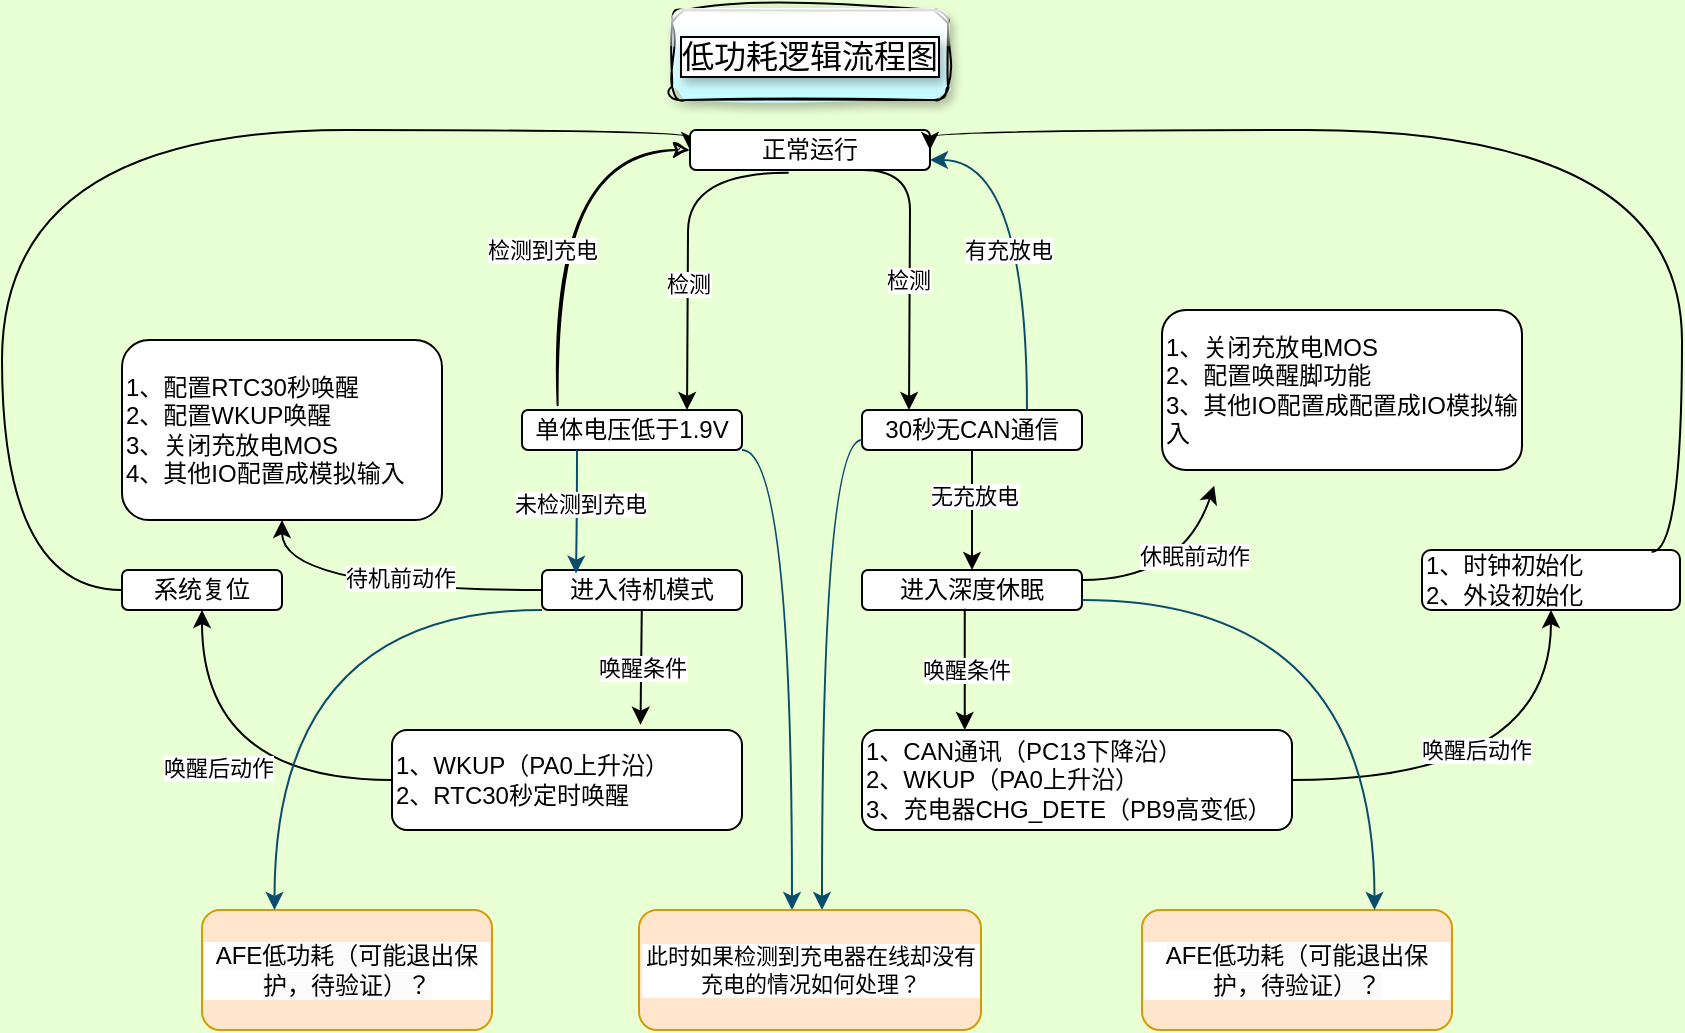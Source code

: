 <mxfile version="24.8.3" pages="2">
  <diagram name="第 1 页" id="8NltztY-eXlwmAeAeHeJ">
    <mxGraphModel dx="934" dy="478" grid="1" gridSize="15" guides="1" tooltips="1" connect="1" arrows="1" fold="1" page="1" pageScale="1" pageWidth="583" pageHeight="827" background="#E9FFD4" math="0" shadow="0">
      <root>
        <mxCell id="0" />
        <mxCell id="1" parent="0" />
        <mxCell id="qeL_J5W2RwofJ1SN4jD3-1" value="30秒无CAN通信" style="rounded=1;whiteSpace=wrap;html=1;" parent="1" vertex="1">
          <mxGeometry x="590" y="260" width="110" height="20" as="geometry" />
        </mxCell>
        <mxCell id="qeL_J5W2RwofJ1SN4jD3-52" value="低功耗逻辑流程图" style="rounded=1;whiteSpace=wrap;strokeColor=default;align=center;verticalAlign=middle;fontFamily=Comic Sans MS;fontSize=16;fontColor=default;labelBackgroundColor=default;resizable=1;fillColor=default;gradientColor=#BFFBFF;shadow=1;glass=1;labelBorderColor=default;textShadow=1;rotation=0;movable=1;rotatable=1;deletable=1;editable=1;locked=0;connectable=1;html=1;sketch=1;curveFitting=1;jiggle=2;" parent="1" vertex="1">
          <mxGeometry x="495" y="60" width="138" height="45" as="geometry" />
        </mxCell>
        <mxCell id="qeL_J5W2RwofJ1SN4jD3-5" value="单体电压低于1.9V" style="rounded=1;whiteSpace=wrap;html=1;" parent="1" vertex="1">
          <mxGeometry x="420" y="260" width="110" height="20" as="geometry" />
        </mxCell>
        <mxCell id="qeL_J5W2RwofJ1SN4jD3-6" value="" style="endArrow=classic;html=1;rounded=0;exitX=0.5;exitY=1;exitDx=0;exitDy=0;entryX=0.5;entryY=0;entryDx=0;entryDy=0;" parent="1" source="qeL_J5W2RwofJ1SN4jD3-1" target="qeL_J5W2RwofJ1SN4jD3-7" edge="1">
          <mxGeometry width="50" height="50" relative="1" as="geometry">
            <mxPoint x="530" y="420" as="sourcePoint" />
            <mxPoint x="645" y="340" as="targetPoint" />
          </mxGeometry>
        </mxCell>
        <mxCell id="qeL_J5W2RwofJ1SN4jD3-59" value="无充放电" style="edgeLabel;html=1;align=center;verticalAlign=middle;resizable=0;points=[];strokeColor=#BAC8D3;fontFamily=Helvetica;fontSize=11;fontColor=default;labelBackgroundColor=default;fillColor=#09555B;gradientColor=none;" parent="qeL_J5W2RwofJ1SN4jD3-6" vertex="1" connectable="0">
          <mxGeometry x="-0.244" y="1" relative="1" as="geometry">
            <mxPoint as="offset" />
          </mxGeometry>
        </mxCell>
        <mxCell id="qeL_J5W2RwofJ1SN4jD3-7" value="进入深度休眠" style="rounded=1;whiteSpace=wrap;html=1;" parent="1" vertex="1">
          <mxGeometry x="590" y="340" width="110" height="20" as="geometry" />
        </mxCell>
        <mxCell id="qeL_J5W2RwofJ1SN4jD3-9" value="进入待机模式" style="rounded=1;whiteSpace=wrap;html=1;" parent="1" vertex="1">
          <mxGeometry x="430" y="340" width="100" height="20" as="geometry" />
        </mxCell>
        <mxCell id="qeL_J5W2RwofJ1SN4jD3-13" value="" style="curved=1;endArrow=classic;html=1;rounded=0;exitX=1;exitY=0.25;exitDx=0;exitDy=0;entryX=0.145;entryY=1.098;entryDx=0;entryDy=0;entryPerimeter=0;" parent="1" source="qeL_J5W2RwofJ1SN4jD3-7" target="qeL_J5W2RwofJ1SN4jD3-14" edge="1">
          <mxGeometry width="50" height="50" relative="1" as="geometry">
            <mxPoint x="530" y="420" as="sourcePoint" />
            <mxPoint x="780" y="290" as="targetPoint" />
            <Array as="points">
              <mxPoint x="750" y="345" />
            </Array>
          </mxGeometry>
        </mxCell>
        <mxCell id="qeL_J5W2RwofJ1SN4jD3-27" value="休眠前动作" style="edgeLabel;html=1;align=center;verticalAlign=middle;resizable=0;points=[];" parent="qeL_J5W2RwofJ1SN4jD3-13" vertex="1" connectable="0">
          <mxGeometry x="0.273" y="-1" relative="1" as="geometry">
            <mxPoint as="offset" />
          </mxGeometry>
        </mxCell>
        <mxCell id="qeL_J5W2RwofJ1SN4jD3-14" value="1、关闭充放电MOS&lt;div&gt;2、配置唤醒脚功能&lt;/div&gt;&lt;div&gt;3、其他IO配置成配置成IO模拟输入&lt;/div&gt;" style="rounded=1;whiteSpace=wrap;html=1;align=left;" parent="1" vertex="1">
          <mxGeometry x="740" y="210" width="180" height="80" as="geometry" />
        </mxCell>
        <mxCell id="qeL_J5W2RwofJ1SN4jD3-16" value="" style="endArrow=classic;html=1;rounded=0;exitX=0.467;exitY=0.969;exitDx=0;exitDy=0;entryX=0.239;entryY=0;entryDx=0;entryDy=0;exitPerimeter=0;entryPerimeter=0;" parent="1" source="qeL_J5W2RwofJ1SN4jD3-7" target="qeL_J5W2RwofJ1SN4jD3-17" edge="1">
          <mxGeometry width="50" height="50" relative="1" as="geometry">
            <mxPoint x="645.63" y="360" as="sourcePoint" />
            <mxPoint x="644.38" y="420" as="targetPoint" />
          </mxGeometry>
        </mxCell>
        <mxCell id="qeL_J5W2RwofJ1SN4jD3-18" value="唤醒条件" style="edgeLabel;html=1;align=center;verticalAlign=middle;resizable=0;points=[];" parent="qeL_J5W2RwofJ1SN4jD3-16" vertex="1" connectable="0">
          <mxGeometry x="-0.348" y="3" relative="1" as="geometry">
            <mxPoint x="-3" y="10" as="offset" />
          </mxGeometry>
        </mxCell>
        <mxCell id="qeL_J5W2RwofJ1SN4jD3-17" value="1、CAN通讯（PC13下降沿）&lt;div&gt;2、WKUP（PA0&lt;span style=&quot;background-color: initial;&quot;&gt;上升沿&lt;/span&gt;&lt;span style=&quot;background-color: initial;&quot;&gt;）&lt;/span&gt;&lt;/div&gt;&lt;div&gt;3、&lt;span style=&quot;background-color: initial;&quot;&gt;充电器&lt;/span&gt;&lt;span style=&quot;background-color: initial;&quot;&gt;CHG_DETE（PB9高变低）&lt;/span&gt;&lt;/div&gt;" style="rounded=1;whiteSpace=wrap;html=1;align=left;" parent="1" vertex="1">
          <mxGeometry x="590" y="420" width="215" height="50" as="geometry" />
        </mxCell>
        <mxCell id="qeL_J5W2RwofJ1SN4jD3-19" value="" style="endArrow=classic;html=1;rounded=0;entryX=0.71;entryY=-0.053;entryDx=0;entryDy=0;entryPerimeter=0;" parent="1" source="qeL_J5W2RwofJ1SN4jD3-9" target="qeL_J5W2RwofJ1SN4jD3-21" edge="1">
          <mxGeometry width="50" height="50" relative="1" as="geometry">
            <mxPoint x="474.5" y="360" as="sourcePoint" />
            <mxPoint x="474.5" y="421" as="targetPoint" />
          </mxGeometry>
        </mxCell>
        <mxCell id="qeL_J5W2RwofJ1SN4jD3-20" value="唤醒条件" style="edgeLabel;html=1;align=center;verticalAlign=middle;resizable=0;points=[];" parent="qeL_J5W2RwofJ1SN4jD3-19" vertex="1" connectable="0">
          <mxGeometry x="-0.348" y="3" relative="1" as="geometry">
            <mxPoint x="-3" y="10" as="offset" />
          </mxGeometry>
        </mxCell>
        <mxCell id="qeL_J5W2RwofJ1SN4jD3-21" value="1、WKUP（PA0上升沿）&lt;div&gt;2、RTC30秒定时唤醒&lt;/div&gt;" style="rounded=1;whiteSpace=wrap;html=1;align=left;" parent="1" vertex="1">
          <mxGeometry x="355" y="420" width="175" height="50" as="geometry" />
        </mxCell>
        <mxCell id="qeL_J5W2RwofJ1SN4jD3-23" value="1、时钟初始化&lt;div&gt;2、外设初始化&lt;/div&gt;" style="rounded=1;whiteSpace=wrap;html=1;align=left;" parent="1" vertex="1">
          <mxGeometry x="870" y="330" width="129" height="30" as="geometry" />
        </mxCell>
        <mxCell id="qeL_J5W2RwofJ1SN4jD3-25" value="" style="endArrow=classic;html=1;rounded=0;edgeStyle=orthogonalEdgeStyle;curved=1;entryX=0.5;entryY=1;entryDx=0;entryDy=0;exitX=0;exitY=0.5;exitDx=0;exitDy=0;" parent="1" source="qeL_J5W2RwofJ1SN4jD3-21" target="qeL_J5W2RwofJ1SN4jD3-26" edge="1">
          <mxGeometry width="50" height="50" relative="1" as="geometry">
            <mxPoint x="305" y="410" as="sourcePoint" />
            <mxPoint x="310" y="360" as="targetPoint" />
          </mxGeometry>
        </mxCell>
        <mxCell id="qeL_J5W2RwofJ1SN4jD3-28" value="唤醒后动作" style="edgeLabel;html=1;align=center;verticalAlign=middle;resizable=0;points=[];" parent="qeL_J5W2RwofJ1SN4jD3-25" vertex="1" connectable="0">
          <mxGeometry x="0.125" y="-8" relative="1" as="geometry">
            <mxPoint as="offset" />
          </mxGeometry>
        </mxCell>
        <mxCell id="qeL_J5W2RwofJ1SN4jD3-26" value="系统复位" style="rounded=1;whiteSpace=wrap;html=1;" parent="1" vertex="1">
          <mxGeometry x="220" y="340" width="80" height="20" as="geometry" />
        </mxCell>
        <mxCell id="qeL_J5W2RwofJ1SN4jD3-29" value="" style="endArrow=classic;html=1;rounded=0;exitX=0;exitY=0.5;exitDx=0;exitDy=0;entryX=0;entryY=0.5;entryDx=0;entryDy=0;edgeStyle=orthogonalEdgeStyle;curved=1;" parent="1" source="qeL_J5W2RwofJ1SN4jD3-26" target="qeL_J5W2RwofJ1SN4jD3-30" edge="1">
          <mxGeometry width="50" height="50" relative="1" as="geometry">
            <mxPoint x="530" y="380" as="sourcePoint" />
            <mxPoint x="580" y="330" as="targetPoint" />
            <Array as="points">
              <mxPoint x="160" y="350" />
              <mxPoint x="160" y="120" />
              <mxPoint x="504" y="120" />
            </Array>
          </mxGeometry>
        </mxCell>
        <mxCell id="qeL_J5W2RwofJ1SN4jD3-30" value="正常运行" style="rounded=1;whiteSpace=wrap;html=1;" parent="1" vertex="1">
          <mxGeometry x="504" y="120" width="120" height="20" as="geometry" />
        </mxCell>
        <mxCell id="qeL_J5W2RwofJ1SN4jD3-32" value="" style="curved=1;endArrow=classic;html=1;rounded=0;edgeStyle=orthogonalEdgeStyle;exitX=0.75;exitY=1;exitDx=0;exitDy=0;entryX=0.25;entryY=0;entryDx=0;entryDy=0;" parent="1" edge="1">
          <mxGeometry width="50" height="50" relative="1" as="geometry">
            <mxPoint x="590" y="140" as="sourcePoint" />
            <mxPoint x="613.5" y="260" as="targetPoint" />
            <Array as="points">
              <mxPoint x="614" y="140" />
              <mxPoint x="614" y="180" />
            </Array>
          </mxGeometry>
        </mxCell>
        <mxCell id="qeL_J5W2RwofJ1SN4jD3-35" value="检测" style="edgeLabel;html=1;align=center;verticalAlign=middle;resizable=0;points=[];" parent="qeL_J5W2RwofJ1SN4jD3-32" vertex="1" connectable="0">
          <mxGeometry x="0.093" y="-1" relative="1" as="geometry">
            <mxPoint as="offset" />
          </mxGeometry>
        </mxCell>
        <mxCell id="qeL_J5W2RwofJ1SN4jD3-33" value="" style="curved=1;endArrow=classic;html=1;rounded=0;edgeStyle=orthogonalEdgeStyle;exitX=0.411;exitY=1.067;exitDx=0;exitDy=0;exitPerimeter=0;entryX=0.75;entryY=0;entryDx=0;entryDy=0;" parent="1" source="qeL_J5W2RwofJ1SN4jD3-30" target="qeL_J5W2RwofJ1SN4jD3-5" edge="1">
          <mxGeometry width="50" height="50" relative="1" as="geometry">
            <mxPoint x="530" y="280" as="sourcePoint" />
            <mxPoint x="580" y="230" as="targetPoint" />
            <Array as="points">
              <mxPoint x="503" y="141" />
              <mxPoint x="503" y="200" />
            </Array>
          </mxGeometry>
        </mxCell>
        <mxCell id="qeL_J5W2RwofJ1SN4jD3-34" value="检测" style="edgeLabel;html=1;align=center;verticalAlign=middle;resizable=0;points=[];" parent="qeL_J5W2RwofJ1SN4jD3-33" vertex="1" connectable="0">
          <mxGeometry x="0.251" relative="1" as="geometry">
            <mxPoint as="offset" />
          </mxGeometry>
        </mxCell>
        <mxCell id="qeL_J5W2RwofJ1SN4jD3-37" value="" style="curved=1;endArrow=classic;html=1;rounded=0;edgeStyle=orthogonalEdgeStyle;exitX=1;exitY=0.5;exitDx=0;exitDy=0;entryX=0.5;entryY=1;entryDx=0;entryDy=0;" parent="1" source="qeL_J5W2RwofJ1SN4jD3-17" target="qeL_J5W2RwofJ1SN4jD3-23" edge="1">
          <mxGeometry width="50" height="50" relative="1" as="geometry">
            <mxPoint x="819" y="450" as="sourcePoint" />
            <mxPoint x="869.47" y="400" as="targetPoint" />
          </mxGeometry>
        </mxCell>
        <mxCell id="qeL_J5W2RwofJ1SN4jD3-38" value="唤醒后动作" style="edgeLabel;html=1;align=center;verticalAlign=middle;resizable=0;points=[];" parent="qeL_J5W2RwofJ1SN4jD3-37" vertex="1" connectable="0">
          <mxGeometry x="-0.141" y="15" relative="1" as="geometry">
            <mxPoint as="offset" />
          </mxGeometry>
        </mxCell>
        <mxCell id="qeL_J5W2RwofJ1SN4jD3-39" value="" style="curved=1;endArrow=classic;html=1;rounded=0;edgeStyle=orthogonalEdgeStyle;entryX=1;entryY=0.5;entryDx=0;entryDy=0;exitX=0.89;exitY=0.033;exitDx=0;exitDy=0;exitPerimeter=0;" parent="1" source="qeL_J5W2RwofJ1SN4jD3-23" target="qeL_J5W2RwofJ1SN4jD3-30" edge="1">
          <mxGeometry width="50" height="50" relative="1" as="geometry">
            <mxPoint x="930" y="339.53" as="sourcePoint" />
            <mxPoint x="980" y="289.53" as="targetPoint" />
            <Array as="points">
              <mxPoint x="1000" y="331" />
              <mxPoint x="1000" y="120" />
              <mxPoint x="624" y="120" />
            </Array>
          </mxGeometry>
        </mxCell>
        <mxCell id="qeL_J5W2RwofJ1SN4jD3-40" value="1、配置RTC30秒唤醒&lt;div&gt;2、配置WKUP唤醒&lt;/div&gt;&lt;div&gt;3、关闭充放电MOS&lt;/div&gt;&lt;div&gt;4、其他IO配置成模拟输入&lt;/div&gt;" style="rounded=1;whiteSpace=wrap;html=1;align=left;" parent="1" vertex="1">
          <mxGeometry x="220" y="225" width="160" height="90" as="geometry" />
        </mxCell>
        <mxCell id="qeL_J5W2RwofJ1SN4jD3-41" value="" style="curved=1;endArrow=classic;html=1;rounded=0;edgeStyle=orthogonalEdgeStyle;exitX=0;exitY=0.5;exitDx=0;exitDy=0;" parent="1" source="qeL_J5W2RwofJ1SN4jD3-9" target="qeL_J5W2RwofJ1SN4jD3-40" edge="1">
          <mxGeometry width="50" height="50" relative="1" as="geometry">
            <mxPoint x="570" y="400" as="sourcePoint" />
            <mxPoint x="620" y="350" as="targetPoint" />
          </mxGeometry>
        </mxCell>
        <mxCell id="qeL_J5W2RwofJ1SN4jD3-42" value="待机前动作" style="edgeLabel;html=1;align=center;verticalAlign=middle;resizable=0;points=[];" parent="qeL_J5W2RwofJ1SN4jD3-41" vertex="1" connectable="0">
          <mxGeometry x="-0.134" y="-6" relative="1" as="geometry">
            <mxPoint as="offset" />
          </mxGeometry>
        </mxCell>
        <mxCell id="qeL_J5W2RwofJ1SN4jD3-45" value="" style="curved=1;endArrow=classic;html=1;rounded=0;sketch=1;hachureGap=4;jiggle=2;curveFitting=1;fontFamily=Architects Daughter;fontSource=https%3A%2F%2Ffonts.googleapis.com%2Fcss%3Ffamily%3DArchitects%2BDaughter;edgeStyle=orthogonalEdgeStyle;exitX=0.162;exitY=-0.119;exitDx=0;exitDy=0;exitPerimeter=0;entryX=0;entryY=0.5;entryDx=0;entryDy=0;" parent="1" source="qeL_J5W2RwofJ1SN4jD3-5" target="qeL_J5W2RwofJ1SN4jD3-30" edge="1">
          <mxGeometry width="50" height="50" relative="1" as="geometry">
            <mxPoint x="400" y="215" as="sourcePoint" />
            <mxPoint x="400.0" y="200" as="targetPoint" />
          </mxGeometry>
        </mxCell>
        <mxCell id="qeL_J5W2RwofJ1SN4jD3-46" value="检测到充电" style="edgeLabel;html=1;align=center;verticalAlign=middle;resizable=0;points=[];sketch=1;hachureGap=4;jiggle=2;curveFitting=1;fontFamily=Architects Daughter;fontSource=https%3A%2F%2Ffonts.googleapis.com%2Fcss%3Ffamily%3DArchitects%2BDaughter;" parent="qeL_J5W2RwofJ1SN4jD3-45" vertex="1" connectable="0">
          <mxGeometry x="-0.295" y="-5" relative="1" as="geometry">
            <mxPoint x="-13" y="-9" as="offset" />
          </mxGeometry>
        </mxCell>
        <mxCell id="qeL_J5W2RwofJ1SN4jD3-48" value="" style="curved=1;endArrow=classic;html=1;rounded=0;strokeColor=#0B4D6A;edgeStyle=orthogonalEdgeStyle;exitX=0.25;exitY=1;exitDx=0;exitDy=0;entryX=0.17;entryY=0.088;entryDx=0;entryDy=0;entryPerimeter=0;" parent="1" source="qeL_J5W2RwofJ1SN4jD3-5" target="qeL_J5W2RwofJ1SN4jD3-9" edge="1">
          <mxGeometry width="50" height="50" relative="1" as="geometry">
            <mxPoint x="525" y="365" as="sourcePoint" />
            <mxPoint x="575" y="315" as="targetPoint" />
          </mxGeometry>
        </mxCell>
        <mxCell id="qeL_J5W2RwofJ1SN4jD3-49" value="未检测到充电" style="edgeLabel;html=1;align=center;verticalAlign=middle;resizable=0;points=[];strokeColor=#BAC8D3;fontColor=default;fillColor=#09555B;" parent="qeL_J5W2RwofJ1SN4jD3-48" vertex="1" connectable="0">
          <mxGeometry x="-0.129" y="1" relative="1" as="geometry">
            <mxPoint as="offset" />
          </mxGeometry>
        </mxCell>
        <mxCell id="qeL_J5W2RwofJ1SN4jD3-57" value="" style="curved=1;endArrow=classic;html=1;rounded=0;strokeColor=#0B4D6A;fontFamily=Helvetica;fontSize=11;fontColor=#EEEEEE;labelBackgroundColor=default;resizable=0;edgeStyle=orthogonalEdgeStyle;entryX=1;entryY=0.75;entryDx=0;entryDy=0;exitX=0.75;exitY=0;exitDx=0;exitDy=0;" parent="1" source="qeL_J5W2RwofJ1SN4jD3-1" target="qeL_J5W2RwofJ1SN4jD3-30" edge="1">
          <mxGeometry width="50" height="50" relative="1" as="geometry">
            <mxPoint x="540" y="305" as="sourcePoint" />
            <mxPoint x="590" y="255" as="targetPoint" />
          </mxGeometry>
        </mxCell>
        <mxCell id="qeL_J5W2RwofJ1SN4jD3-58" value="有充放电" style="edgeLabel;html=1;align=center;verticalAlign=middle;resizable=0;points=[];strokeColor=#BAC8D3;fontFamily=Helvetica;fontSize=11;fontColor=#000000;labelBackgroundColor=default;fillColor=#09555B;gradientColor=none;" parent="qeL_J5W2RwofJ1SN4jD3-57" vertex="1" connectable="0">
          <mxGeometry x="-0.074" y="10" relative="1" as="geometry">
            <mxPoint as="offset" />
          </mxGeometry>
        </mxCell>
        <mxCell id="QtC4I7-qf9C3lgNzMqM0-3" value="" style="curved=1;endArrow=classic;html=1;rounded=0;strokeColor=#0B4D6A;fontFamily=Helvetica;fontSize=11;fontColor=#EEEEEE;labelBackgroundColor=default;resizable=0;edgeStyle=orthogonalEdgeStyle;exitX=1;exitY=1;exitDx=0;exitDy=0;" edge="1" parent="1" source="qeL_J5W2RwofJ1SN4jD3-5">
          <mxGeometry width="50" height="50" relative="1" as="geometry">
            <mxPoint x="555" y="425" as="sourcePoint" />
            <mxPoint x="555" y="510" as="targetPoint" />
            <Array as="points">
              <mxPoint x="555" y="280" />
            </Array>
          </mxGeometry>
        </mxCell>
        <mxCell id="QtC4I7-qf9C3lgNzMqM0-4" value="" style="curved=1;endArrow=classic;html=1;rounded=0;strokeColor=#0B4D6A;fontFamily=Helvetica;fontSize=11;fontColor=#EEEEEE;labelBackgroundColor=default;resizable=0;edgeStyle=orthogonalEdgeStyle;exitX=0;exitY=0.75;exitDx=0;exitDy=0;" edge="1" parent="1" source="qeL_J5W2RwofJ1SN4jD3-1">
          <mxGeometry width="50" height="50" relative="1" as="geometry">
            <mxPoint x="555" y="425" as="sourcePoint" />
            <mxPoint x="570" y="510" as="targetPoint" />
            <Array as="points">
              <mxPoint x="570" y="275" />
            </Array>
          </mxGeometry>
        </mxCell>
        <mxCell id="QtC4I7-qf9C3lgNzMqM0-5" value="此时如果检测到充电器在线却没有充电的情况如何处理？" style="rounded=1;whiteSpace=wrap;html=1;align=center;verticalAlign=middle;fontFamily=Helvetica;fontSize=11;labelBackgroundColor=default;resizable=1;movable=1;rotatable=1;deletable=1;editable=1;locked=0;connectable=1;fillColor=#ffe6cc;strokeColor=#d79b00;" vertex="1" parent="1">
          <mxGeometry x="478.5" y="510" width="171" height="60" as="geometry" />
        </mxCell>
        <mxCell id="QtC4I7-qf9C3lgNzMqM0-6" value="&lt;span style=&quot;font-size: 12px; text-align: left; background-color: rgb(251, 251, 251);&quot;&gt;AFE低功耗（可能退出保护，待验&lt;/span&gt;&lt;span style=&quot;background-color: rgb(251, 251, 251); font-size: 12px; text-align: left;&quot;&gt;证）？&lt;/span&gt;" style="rounded=1;whiteSpace=wrap;html=1;strokeColor=#d79b00;align=center;verticalAlign=middle;fontFamily=Helvetica;fontSize=11;labelBackgroundColor=default;resizable=1;fillColor=#ffe6cc;movable=1;rotatable=1;deletable=1;editable=1;locked=0;connectable=1;" vertex="1" parent="1">
          <mxGeometry x="260" y="510" width="145" height="60" as="geometry" />
        </mxCell>
        <mxCell id="QtC4I7-qf9C3lgNzMqM0-7" value="" style="curved=1;endArrow=classic;html=1;rounded=0;strokeColor=#0B4D6A;fontFamily=Helvetica;fontSize=11;fontColor=#EEEEEE;labelBackgroundColor=default;resizable=0;edgeStyle=orthogonalEdgeStyle;exitX=0;exitY=1;exitDx=0;exitDy=0;entryX=0.25;entryY=0;entryDx=0;entryDy=0;" edge="1" parent="1" source="qeL_J5W2RwofJ1SN4jD3-9" target="QtC4I7-qf9C3lgNzMqM0-6">
          <mxGeometry width="50" height="50" relative="1" as="geometry">
            <mxPoint x="150" y="464" as="sourcePoint" />
            <mxPoint x="200" y="414" as="targetPoint" />
            <Array as="points">
              <mxPoint x="296" y="360" />
            </Array>
          </mxGeometry>
        </mxCell>
        <mxCell id="QtC4I7-qf9C3lgNzMqM0-9" value="&lt;span style=&quot;font-size: 12px; text-align: left; background-color: rgb(251, 251, 251);&quot;&gt;AFE低功耗（可能退出保护，待验&lt;/span&gt;&lt;span style=&quot;background-color: rgb(251, 251, 251); font-size: 12px; text-align: left;&quot;&gt;证）？&lt;/span&gt;" style="rounded=1;whiteSpace=wrap;html=1;strokeColor=#d79b00;align=center;verticalAlign=middle;fontFamily=Helvetica;fontSize=11;labelBackgroundColor=default;resizable=1;fillColor=#ffe6cc;movable=1;rotatable=1;deletable=1;editable=1;locked=0;connectable=1;" vertex="1" parent="1">
          <mxGeometry x="730" y="510" width="155" height="60" as="geometry" />
        </mxCell>
        <mxCell id="QtC4I7-qf9C3lgNzMqM0-10" value="" style="curved=1;endArrow=classic;html=1;rounded=0;strokeColor=#0B4D6A;fontFamily=Helvetica;fontSize=11;fontColor=#EEEEEE;labelBackgroundColor=default;resizable=0;edgeStyle=orthogonalEdgeStyle;entryX=0.75;entryY=0;entryDx=0;entryDy=0;exitX=1;exitY=0.75;exitDx=0;exitDy=0;" edge="1" parent="1" source="qeL_J5W2RwofJ1SN4jD3-7" target="QtC4I7-qf9C3lgNzMqM0-9">
          <mxGeometry width="50" height="50" relative="1" as="geometry">
            <mxPoint x="555" y="425" as="sourcePoint" />
            <mxPoint x="605" y="375" as="targetPoint" />
          </mxGeometry>
        </mxCell>
      </root>
    </mxGraphModel>
  </diagram>
  <diagram id="5C_NtEoVXC750vhe58hj" name="第 2 页">
    <mxGraphModel dx="794" dy="581" grid="1" gridSize="15" guides="1" tooltips="1" connect="1" arrows="1" fold="1" page="1" pageScale="1" pageWidth="583" pageHeight="827" math="0" shadow="0">
      <root>
        <mxCell id="0" />
        <mxCell id="1" parent="0" />
      </root>
    </mxGraphModel>
  </diagram>
</mxfile>
